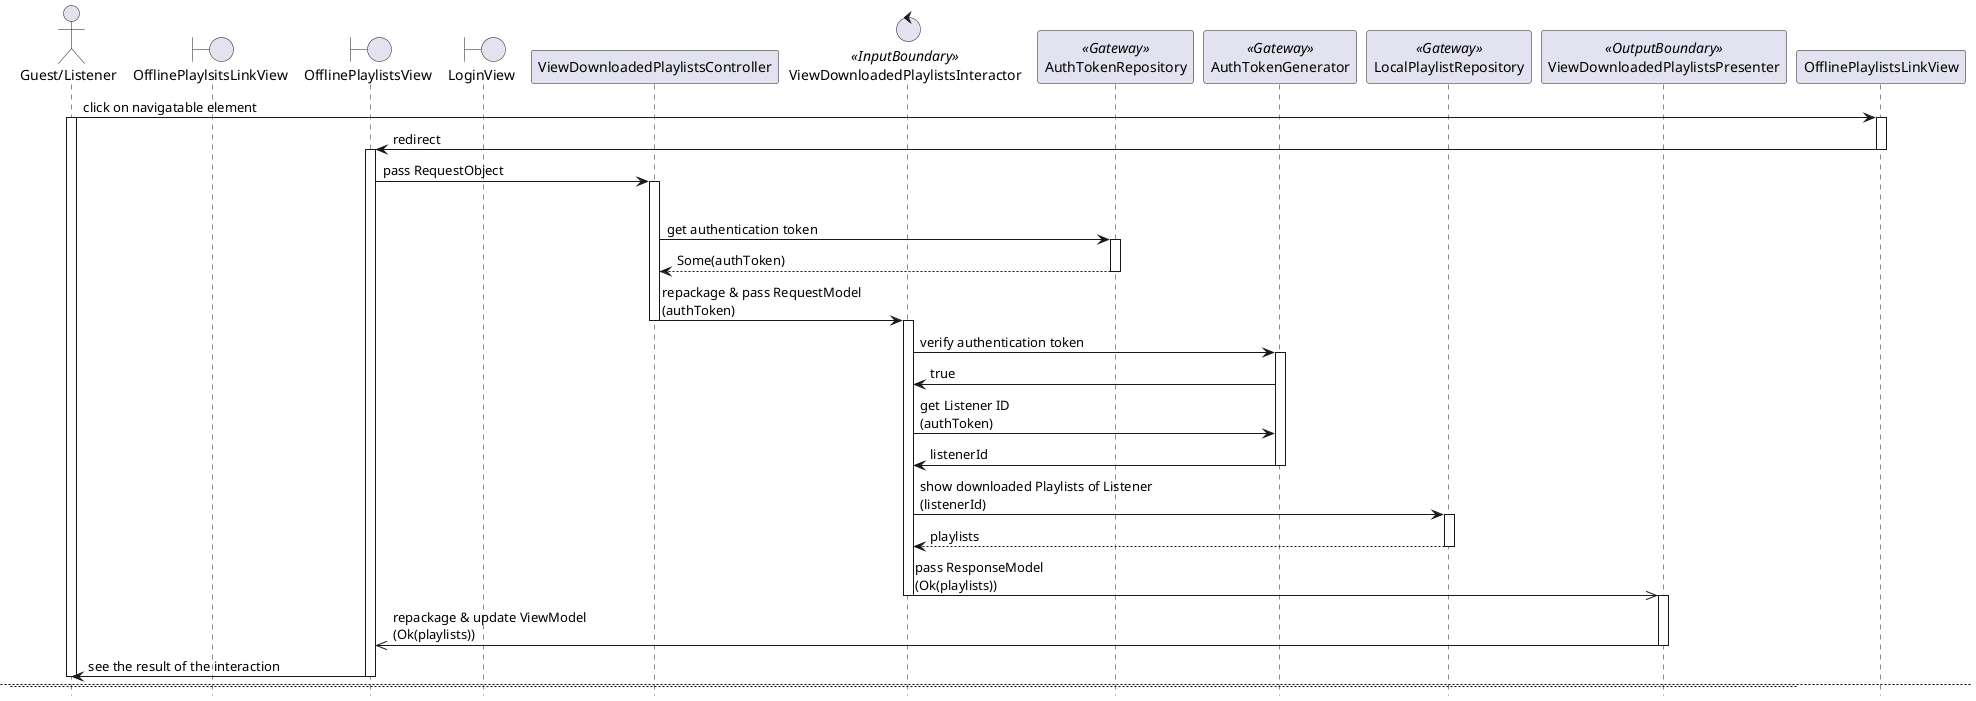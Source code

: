 @startuml

hide footbox
skinparam BackgroundColor transparent

actor "Guest/Listener"
boundary OfflinePlaylsitsLinkView
boundary OfflinePlaylistsView
boundary LoginView
participant ViewDownloadedPlaylistsController
control ViewDownloadedPlaylistsInteractor <<InputBoundary>>
participant AuthTokenRepository <<Gateway>>
participant AuthTokenGenerator <<Gateway>>
participant LocalPlaylistRepository <<Gateway>>
participant ViewDownloadedPlaylistsPresenter <<OutputBoundary>>

"Guest/Listener" -> OfflinePlaylistsLinkView: click on navigatable element
activate "Guest/Listener"
activate OfflinePlaylistsLinkView

OfflinePlaylistsLinkView -> OfflinePlaylistsView: redirect
deactivate OfflinePlaylistsLinkView
activate OfflinePlaylistsView

OfflinePlaylistsView -> ViewDownloadedPlaylistsController: pass RequestObject
activate ViewDownloadedPlaylistsController

alt OK
    ViewDownloadedPlaylistsController -> AuthTokenRepository: get authentication token
    activate AuthTokenRepository
    return Some(authToken)
    deactivate AuthTokenRepository

    ViewDownloadedPlaylistsController -> ViewDownloadedPlaylistsInteractor: repackage & pass RequestModel\n(authToken)
    deactivate ViewDownloadedPlaylistsController
    activate ViewDownloadedPlaylistsInteractor

    ViewDownloadedPlaylistsInteractor -> AuthTokenGenerator: verify authentication token
    activate AuthTokenGenerator
    ViewDownloadedPlaylistsInteractor <- AuthTokenGenerator: true
    ViewDownloadedPlaylistsInteractor -> AuthTokenGenerator: get Listener ID\n(authToken)
    ViewDownloadedPlaylistsInteractor <- AuthTokenGenerator: listenerId
    deactivate AuthTokenGenerator

    ViewDownloadedPlaylistsInteractor -> LocalPlaylistRepository: show downloaded Playlists of Listener\n(listenerId)
    activate LocalPlaylistRepository
    return playlists
    deactivate LocalPlaylistRepository

    ViewDownloadedPlaylistsInteractor ->> ViewDownloadedPlaylistsPresenter: pass ResponseModel\n(Ok(playlists))
    deactivate ViewDownloadedPlaylistsInteractor
    activate ViewDownloadedPlaylistsPresenter

    ViewDownloadedPlaylistsPresenter ->> OfflinePlaylistsView: repackage & update ViewModel\n(Ok(playlists))
    deactivate ViewDownloadedPlaylistsPresenter
    
    OfflinePlaylistsView -> "Guest/Listener": see the result of the interaction
    deactivate OfflinePlaylistsView
    deactivate "Guest/Listener"

    newpage

else Error: Authentication token not found
    ViewDownloadedPlaylistsController -> AuthTokenRepository: get authentication token
    activate ViewDownloadedPlaylistsController
    activate "Guest/Listener"
    activate OfflinePlaylistsView
    activate AuthTokenRepository
    return None
    deactivate AuthTokenRepository

    ViewDownloadedPlaylistsController -> LoginView: redirect
    deactivate OfflinePlaylistsView
    deactivate ViewDownloadedPlaylistsController
    activate LoginView

    LoginView -> "Guest/Listener": see the result of the interaction
    deactivate LoginView
    deactivate "Guest/Listener"
    
else Error: Authentication token invalid
    ViewDownloadedPlaylistsController -> AuthTokenRepository: get authentication token
    activate ViewDownloadedPlaylistsController
    activate "Guest/Listener"
    activate OfflinePlaylistsView
    activate AuthTokenRepository
    return Some(authToken)
    deactivate AuthTokenRepository

    ViewDownloadedPlaylistsController -> ViewDownloadedPlaylistsInteractor: repackage & pass RequestModel\n(authToken, playlistId)
    deactivate ViewDownloadedPlaylistsController
    activate ViewDownloadedPlaylistsInteractor

    ViewDownloadedPlaylistsInteractor -> AuthTokenGenerator: verify authentication token
    activate AuthTokenGenerator
    return false
    deactivate AuthTokenGenerator

    ViewDownloadedPlaylistsInteractor ->> ViewDownloadedPlaylistsPresenter: pass ResponseModel\n(Err(AuthTokenInvalid))
    deactivate ViewDownloadedPlaylistsInteractor
    activate ViewDownloadedPlaylistsPresenter

    ViewDownloadedPlaylistsPresenter ->> OfflinePlaylistsView: repackage & update ViewModel\n(Err(AuthTokenInvalid))
    deactivate ViewDownloadedPlaylistsPresenter

    OfflinePlaylistsView -> LoginView: redirect
    deactivate OfflinePlaylistsView
    activate LoginView

    LoginView -> "Guest/Listener": see the result of the interaction
    deactivate LoginView
    deactivate "Guest/Listener"
    newpage

@enduml
